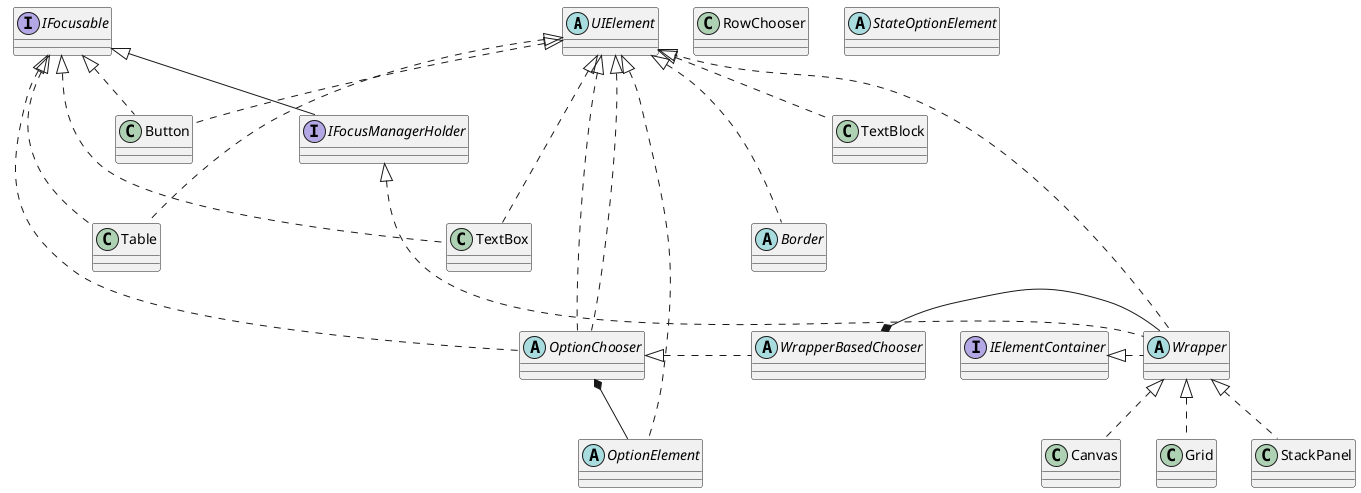 ﻿@startuml

abstract UIElement
interface IElementContainer
interface IFocusable
interface IFocusManagerHolder
abstract Wrapper
class Button
class Canvas
class Grid
class StackPanel
class TextBlock
class TextBox
class Table
abstract OptionChooser
abstract Border
abstract WrapperBasedChooser
class RowChooser
abstract OptionElement
abstract StateOptionElement

IFocusable <|- IFocusManagerHolder

UIElement <|.. Wrapper 
IFocusManagerHolder <|. Wrapper
IElementContainer <|. Wrapper

Wrapper <|.. Canvas
Wrapper <|.. Grid
Wrapper <|.. StackPanel

UIElement <|.. Button
IFocusable <|.. Button

UIElement <|.. TextBlock 
UIElement <|.. TextBox
IFocusable <|... TextBox

UIElement <|... Table
IFocusable <|... Table

UIElement <|... OptionChooser
IFocusable <|... OptionChooser

UIElement <|... Border

UIElement <|.... OptionChooser
OptionChooser <|. WrapperBasedChooser
UIElement <|..... OptionElement
OptionChooser *- OptionElement
WrapperBasedChooser *- Wrapper

@enduml